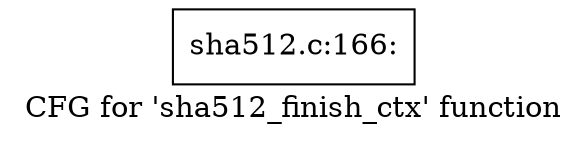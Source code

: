 digraph "CFG for 'sha512_finish_ctx' function" {
	label="CFG for 'sha512_finish_ctx' function";

	Node0xcd5b5f0 [shape=record,label="{sha512.c:166:}"];
}
